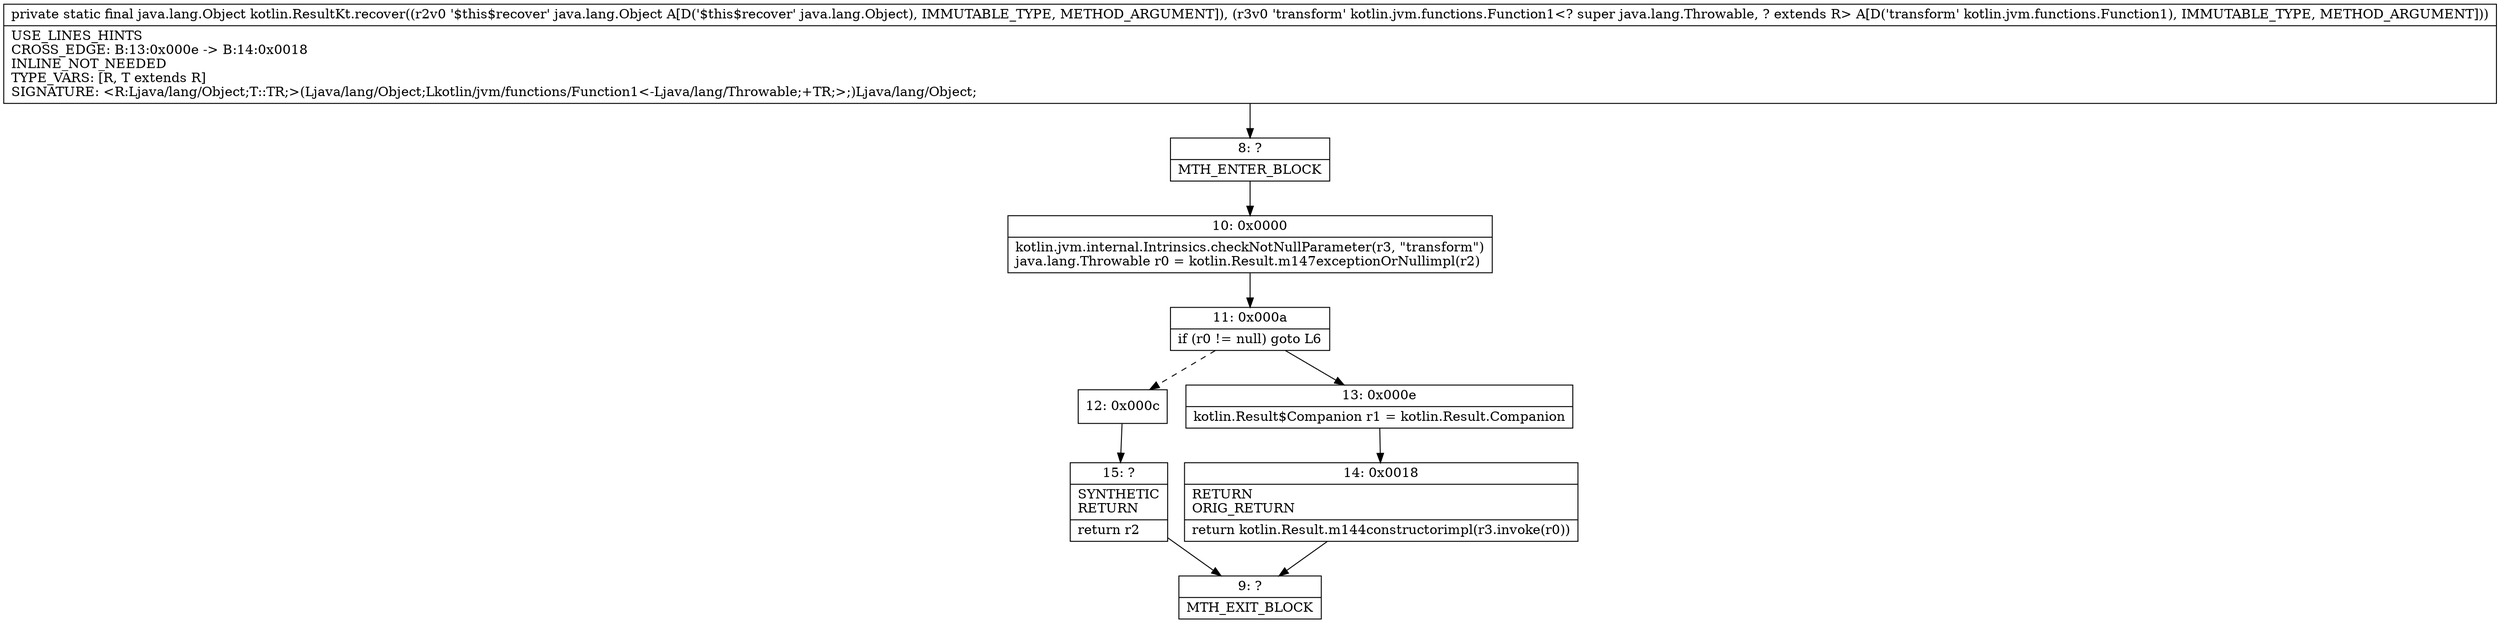 digraph "CFG forkotlin.ResultKt.recover(Ljava\/lang\/Object;Lkotlin\/jvm\/functions\/Function1;)Ljava\/lang\/Object;" {
Node_8 [shape=record,label="{8\:\ ?|MTH_ENTER_BLOCK\l}"];
Node_10 [shape=record,label="{10\:\ 0x0000|kotlin.jvm.internal.Intrinsics.checkNotNullParameter(r3, \"transform\")\ljava.lang.Throwable r0 = kotlin.Result.m147exceptionOrNullimpl(r2)\l}"];
Node_11 [shape=record,label="{11\:\ 0x000a|if (r0 != null) goto L6\l}"];
Node_12 [shape=record,label="{12\:\ 0x000c}"];
Node_15 [shape=record,label="{15\:\ ?|SYNTHETIC\lRETURN\l|return r2\l}"];
Node_9 [shape=record,label="{9\:\ ?|MTH_EXIT_BLOCK\l}"];
Node_13 [shape=record,label="{13\:\ 0x000e|kotlin.Result$Companion r1 = kotlin.Result.Companion\l}"];
Node_14 [shape=record,label="{14\:\ 0x0018|RETURN\lORIG_RETURN\l|return kotlin.Result.m144constructorimpl(r3.invoke(r0))\l}"];
MethodNode[shape=record,label="{private static final java.lang.Object kotlin.ResultKt.recover((r2v0 '$this$recover' java.lang.Object A[D('$this$recover' java.lang.Object), IMMUTABLE_TYPE, METHOD_ARGUMENT]), (r3v0 'transform' kotlin.jvm.functions.Function1\<? super java.lang.Throwable, ? extends R\> A[D('transform' kotlin.jvm.functions.Function1), IMMUTABLE_TYPE, METHOD_ARGUMENT]))  | USE_LINES_HINTS\lCROSS_EDGE: B:13:0x000e \-\> B:14:0x0018\lINLINE_NOT_NEEDED\lTYPE_VARS: [R, T extends R]\lSIGNATURE: \<R:Ljava\/lang\/Object;T::TR;\>(Ljava\/lang\/Object;Lkotlin\/jvm\/functions\/Function1\<\-Ljava\/lang\/Throwable;+TR;\>;)Ljava\/lang\/Object;\l}"];
MethodNode -> Node_8;Node_8 -> Node_10;
Node_10 -> Node_11;
Node_11 -> Node_12[style=dashed];
Node_11 -> Node_13;
Node_12 -> Node_15;
Node_15 -> Node_9;
Node_13 -> Node_14;
Node_14 -> Node_9;
}

